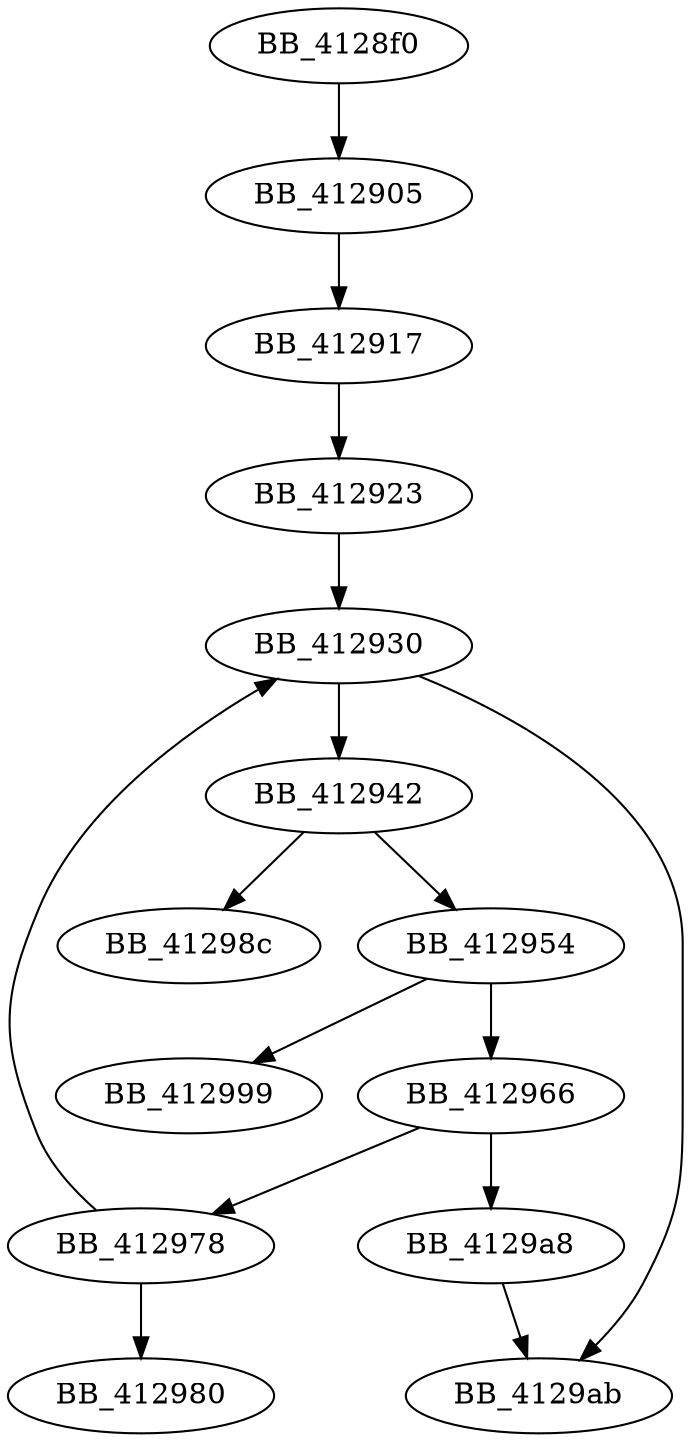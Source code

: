 DiGraph sub_4128F0{
BB_4128f0->BB_412905
BB_412905->BB_412917
BB_412917->BB_412923
BB_412923->BB_412930
BB_412930->BB_412942
BB_412930->BB_4129ab
BB_412942->BB_412954
BB_412942->BB_41298c
BB_412954->BB_412966
BB_412954->BB_412999
BB_412966->BB_412978
BB_412966->BB_4129a8
BB_412978->BB_412930
BB_412978->BB_412980
BB_4129a8->BB_4129ab
}
